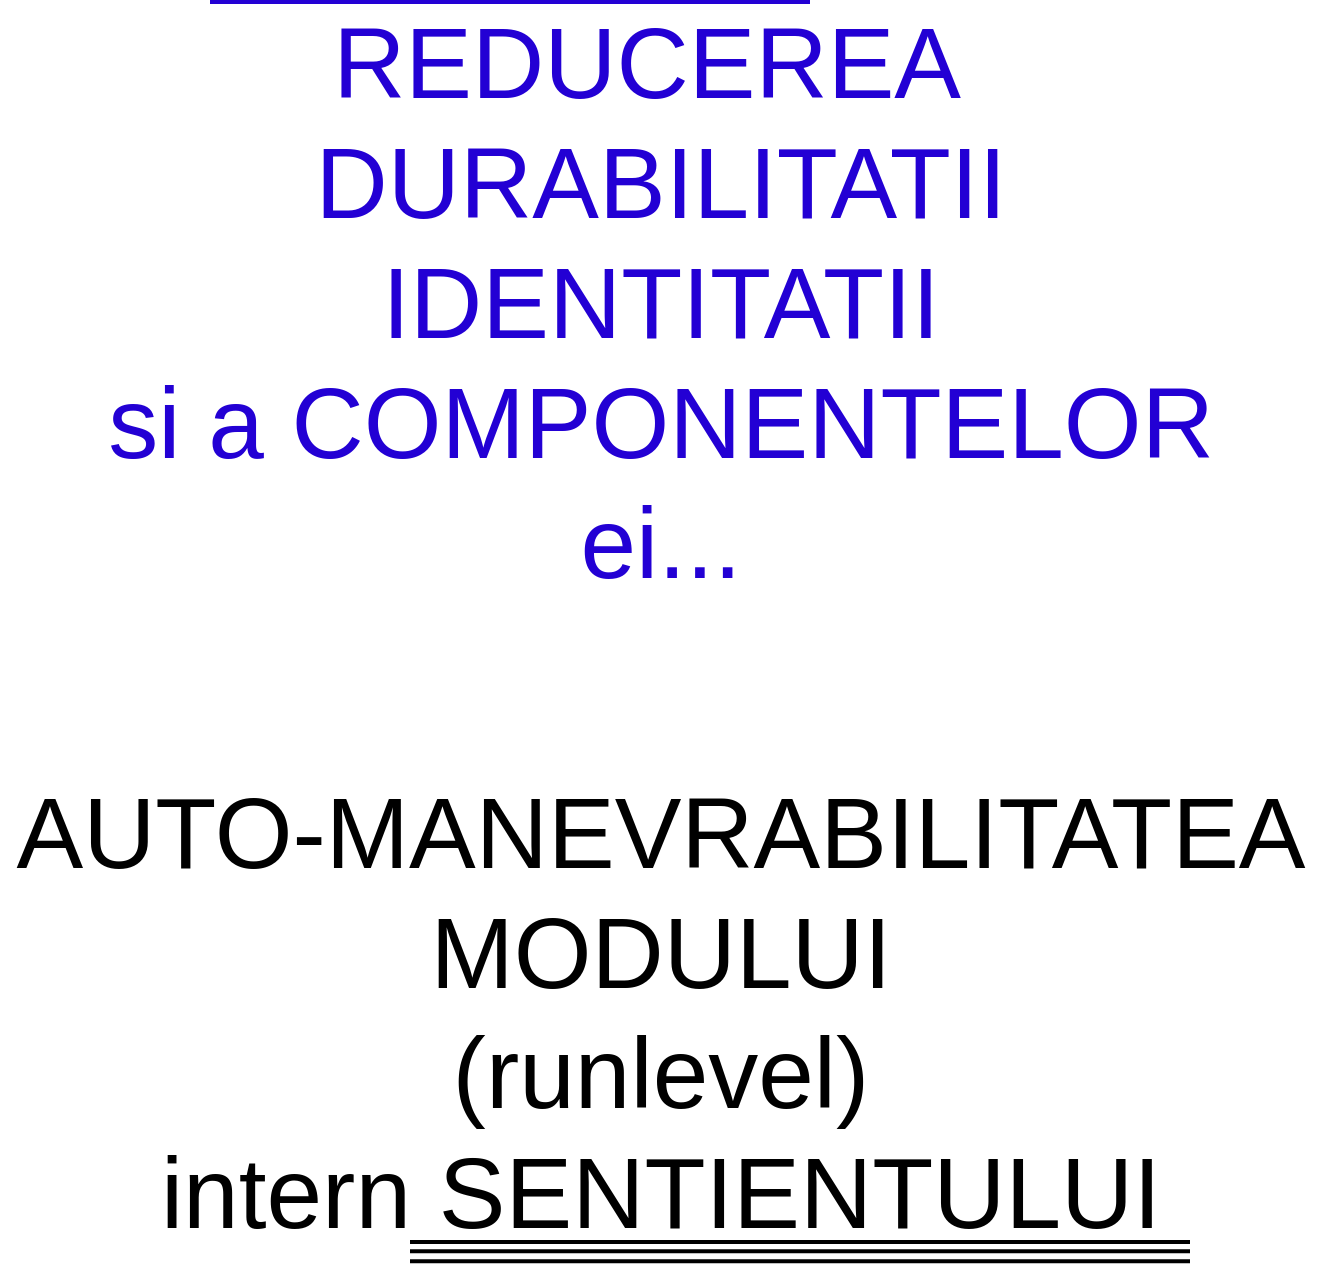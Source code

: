<mxfile version="17.5.0" type="github">
  <diagram id="5yRUylUhArlS2ZAiWyXk" name="Page-1">
    <mxGraphModel dx="1746" dy="1056" grid="1" gridSize="10" guides="1" tooltips="1" connect="1" arrows="1" fold="1" page="1" pageScale="1" pageWidth="850" pageHeight="1100" math="0" shadow="0">
      <root>
        <mxCell id="0" />
        <mxCell id="1" parent="0" />
        <mxCell id="FaXU-XdBiHxZC5rDMMmQ-1" value="&lt;font style=&quot;font-size: 50px&quot; color=&quot;#2300d4&quot;&gt;REDUCEREA&amp;nbsp;&lt;br&gt;DURABILITATII&lt;br&gt;IDENTITATII&lt;br&gt;si a COMPONENTELOR&lt;br&gt;ei...&lt;br&gt;&lt;/font&gt;" style="text;html=1;align=center;verticalAlign=middle;resizable=0;points=[];autosize=1;strokeColor=none;fillColor=none;" vertex="1" parent="1">
          <mxGeometry x="30" y="170" width="570" height="140" as="geometry" />
        </mxCell>
        <mxCell id="FaXU-XdBiHxZC5rDMMmQ-2" value="&lt;font color=&quot;#000000&quot;&gt;AUTO-MANEVRABILITATEA&lt;br&gt;MODULUI&lt;br&gt;(runlevel)&lt;br&gt;intern SENTIENTULUI&lt;br&gt;&lt;/font&gt;" style="text;html=1;align=center;verticalAlign=middle;resizable=0;points=[];autosize=1;strokeColor=none;fillColor=none;fontSize=50;fontColor=#2300D4;" vertex="1" parent="1">
          <mxGeometry x="-15" y="470" width="660" height="250" as="geometry" />
        </mxCell>
        <mxCell id="FaXU-XdBiHxZC5rDMMmQ-3" value="" style="endArrow=none;html=1;rounded=0;fontSize=50;fontColor=#000000;strokeWidth=2;" edge="1" parent="1">
          <mxGeometry width="50" height="50" relative="1" as="geometry">
            <mxPoint x="190" y="710" as="sourcePoint" />
            <mxPoint x="580" y="710" as="targetPoint" />
          </mxGeometry>
        </mxCell>
        <mxCell id="FaXU-XdBiHxZC5rDMMmQ-4" value="" style="endArrow=none;html=1;rounded=0;fontSize=50;fontColor=#000000;strokeWidth=2;" edge="1" parent="1">
          <mxGeometry width="50" height="50" relative="1" as="geometry">
            <mxPoint x="190.0" y="714.57" as="sourcePoint" />
            <mxPoint x="580" y="714.57" as="targetPoint" />
          </mxGeometry>
        </mxCell>
        <mxCell id="FaXU-XdBiHxZC5rDMMmQ-5" value="" style="endArrow=none;html=1;rounded=0;fontSize=50;fontColor=#000000;strokeWidth=2;" edge="1" parent="1">
          <mxGeometry width="50" height="50" relative="1" as="geometry">
            <mxPoint x="190.0" y="719.57" as="sourcePoint" />
            <mxPoint x="580" y="719.57" as="targetPoint" />
          </mxGeometry>
        </mxCell>
        <mxCell id="FaXU-XdBiHxZC5rDMMmQ-6" value="" style="endArrow=none;html=1;rounded=0;fontSize=50;fontColor=#000000;strokeWidth=2;strokeColor=#2300D4;" edge="1" parent="1">
          <mxGeometry width="50" height="50" relative="1" as="geometry">
            <mxPoint x="90.0" y="90.0" as="sourcePoint" />
            <mxPoint x="390" y="90" as="targetPoint" />
          </mxGeometry>
        </mxCell>
      </root>
    </mxGraphModel>
  </diagram>
</mxfile>
